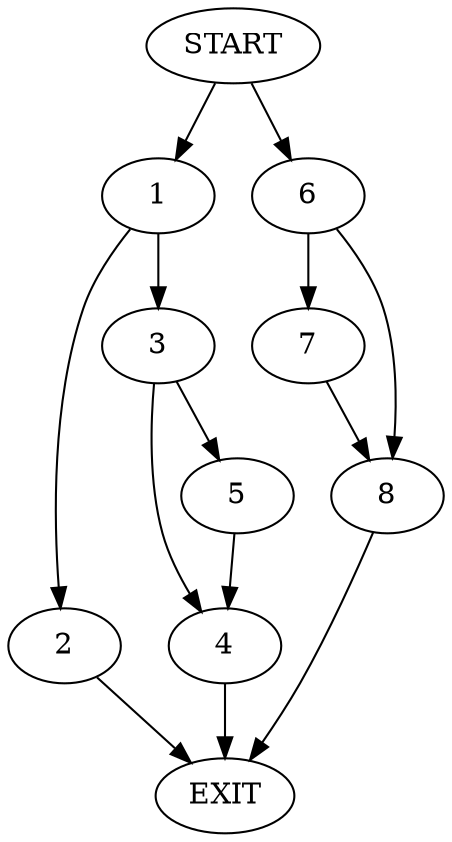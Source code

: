 digraph {
0 [label="START"]
9 [label="EXIT"]
0 -> 1
1 -> 2
1 -> 3
2 -> 9
3 -> 4
3 -> 5
4 -> 9
5 -> 4
0 -> 6
6 -> 7
6 -> 8
7 -> 8
8 -> 9
}
